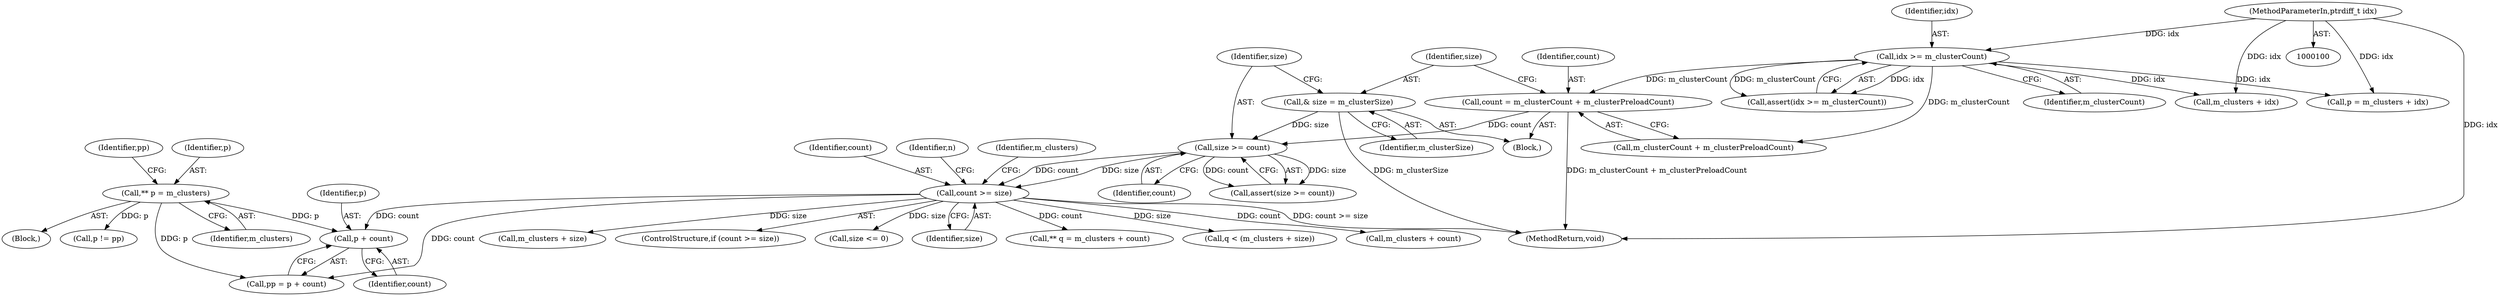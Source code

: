 digraph "1_Android_04839626ed859623901ebd3a5fd483982186b59d_193@pointer" {
"1000156" [label="(Call,p + count)"];
"1000151" [label="(Call,** p = m_clusters)"];
"1000131" [label="(Call,count >= size)"];
"1000127" [label="(Call,size >= count)"];
"1000123" [label="(Call,& size = m_clusterSize)"];
"1000117" [label="(Call,count = m_clusterCount + m_clusterPreloadCount)"];
"1000113" [label="(Call,idx >= m_clusterCount)"];
"1000102" [label="(MethodParameterIn,ptrdiff_t idx)"];
"1000124" [label="(Identifier,size)"];
"1000117" [label="(Call,count = m_clusterCount + m_clusterPreloadCount)"];
"1000112" [label="(Call,assert(idx >= m_clusterCount))"];
"1000198" [label="(Call,m_clusters + size)"];
"1000131" [label="(Call,count >= size)"];
"1000182" [label="(Call,m_clusters + idx)"];
"1000155" [label="(Identifier,pp)"];
"1000119" [label="(Call,m_clusterCount + m_clusterPreloadCount)"];
"1000139" [label="(Call,size <= 0)"];
"1000133" [label="(Identifier,size)"];
"1000186" [label="(Call,** q = m_clusters + count)"];
"1000196" [label="(Call,q < (m_clusters + size))"];
"1000188" [label="(Call,m_clusters + count)"];
"1000129" [label="(Identifier,count)"];
"1000180" [label="(Call,p = m_clusters + idx)"];
"1000137" [label="(Identifier,n)"];
"1000115" [label="(Identifier,m_clusterCount)"];
"1000153" [label="(Identifier,m_clusters)"];
"1000233" [label="(MethodReturn,void)"];
"1000118" [label="(Identifier,count)"];
"1000127" [label="(Call,size >= count)"];
"1000156" [label="(Call,p + count)"];
"1000130" [label="(ControlStructure,if (count >= size))"];
"1000157" [label="(Identifier,p)"];
"1000158" [label="(Identifier,count)"];
"1000134" [label="(Block,)"];
"1000113" [label="(Call,idx >= m_clusterCount)"];
"1000102" [label="(MethodParameterIn,ptrdiff_t idx)"];
"1000151" [label="(Call,** p = m_clusters)"];
"1000152" [label="(Identifier,p)"];
"1000154" [label="(Call,pp = p + count)"];
"1000114" [label="(Identifier,idx)"];
"1000125" [label="(Identifier,m_clusterSize)"];
"1000179" [label="(Identifier,m_clusters)"];
"1000160" [label="(Call,p != pp)"];
"1000103" [label="(Block,)"];
"1000123" [label="(Call,& size = m_clusterSize)"];
"1000126" [label="(Call,assert(size >= count))"];
"1000132" [label="(Identifier,count)"];
"1000128" [label="(Identifier,size)"];
"1000156" -> "1000154"  [label="AST: "];
"1000156" -> "1000158"  [label="CFG: "];
"1000157" -> "1000156"  [label="AST: "];
"1000158" -> "1000156"  [label="AST: "];
"1000154" -> "1000156"  [label="CFG: "];
"1000151" -> "1000156"  [label="DDG: p"];
"1000131" -> "1000156"  [label="DDG: count"];
"1000151" -> "1000134"  [label="AST: "];
"1000151" -> "1000153"  [label="CFG: "];
"1000152" -> "1000151"  [label="AST: "];
"1000153" -> "1000151"  [label="AST: "];
"1000155" -> "1000151"  [label="CFG: "];
"1000151" -> "1000154"  [label="DDG: p"];
"1000151" -> "1000160"  [label="DDG: p"];
"1000131" -> "1000130"  [label="AST: "];
"1000131" -> "1000133"  [label="CFG: "];
"1000132" -> "1000131"  [label="AST: "];
"1000133" -> "1000131"  [label="AST: "];
"1000137" -> "1000131"  [label="CFG: "];
"1000179" -> "1000131"  [label="CFG: "];
"1000131" -> "1000233"  [label="DDG: count >= size"];
"1000127" -> "1000131"  [label="DDG: count"];
"1000127" -> "1000131"  [label="DDG: size"];
"1000131" -> "1000139"  [label="DDG: size"];
"1000131" -> "1000154"  [label="DDG: count"];
"1000131" -> "1000186"  [label="DDG: count"];
"1000131" -> "1000188"  [label="DDG: count"];
"1000131" -> "1000196"  [label="DDG: size"];
"1000131" -> "1000198"  [label="DDG: size"];
"1000127" -> "1000126"  [label="AST: "];
"1000127" -> "1000129"  [label="CFG: "];
"1000128" -> "1000127"  [label="AST: "];
"1000129" -> "1000127"  [label="AST: "];
"1000126" -> "1000127"  [label="CFG: "];
"1000127" -> "1000126"  [label="DDG: size"];
"1000127" -> "1000126"  [label="DDG: count"];
"1000123" -> "1000127"  [label="DDG: size"];
"1000117" -> "1000127"  [label="DDG: count"];
"1000123" -> "1000103"  [label="AST: "];
"1000123" -> "1000125"  [label="CFG: "];
"1000124" -> "1000123"  [label="AST: "];
"1000125" -> "1000123"  [label="AST: "];
"1000128" -> "1000123"  [label="CFG: "];
"1000123" -> "1000233"  [label="DDG: m_clusterSize"];
"1000117" -> "1000103"  [label="AST: "];
"1000117" -> "1000119"  [label="CFG: "];
"1000118" -> "1000117"  [label="AST: "];
"1000119" -> "1000117"  [label="AST: "];
"1000124" -> "1000117"  [label="CFG: "];
"1000117" -> "1000233"  [label="DDG: m_clusterCount + m_clusterPreloadCount"];
"1000113" -> "1000117"  [label="DDG: m_clusterCount"];
"1000113" -> "1000112"  [label="AST: "];
"1000113" -> "1000115"  [label="CFG: "];
"1000114" -> "1000113"  [label="AST: "];
"1000115" -> "1000113"  [label="AST: "];
"1000112" -> "1000113"  [label="CFG: "];
"1000113" -> "1000112"  [label="DDG: idx"];
"1000113" -> "1000112"  [label="DDG: m_clusterCount"];
"1000102" -> "1000113"  [label="DDG: idx"];
"1000113" -> "1000119"  [label="DDG: m_clusterCount"];
"1000113" -> "1000180"  [label="DDG: idx"];
"1000113" -> "1000182"  [label="DDG: idx"];
"1000102" -> "1000100"  [label="AST: "];
"1000102" -> "1000233"  [label="DDG: idx"];
"1000102" -> "1000180"  [label="DDG: idx"];
"1000102" -> "1000182"  [label="DDG: idx"];
}
